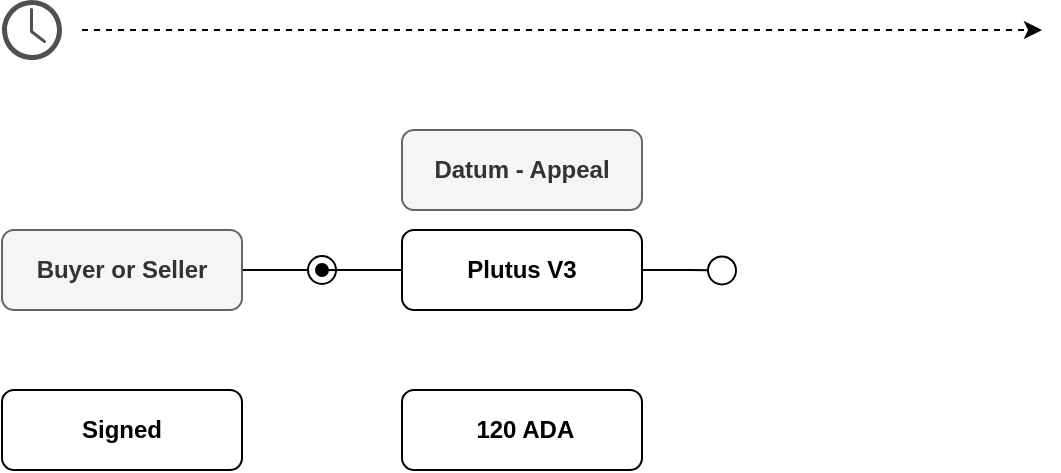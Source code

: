 <mxfile version="24.7.17">
  <diagram name="Página-1" id="xfp4CT7QemaBQYsnA7hu">
    <mxGraphModel dx="1434" dy="820" grid="1" gridSize="10" guides="1" tooltips="1" connect="1" arrows="1" fold="1" page="1" pageScale="1" pageWidth="827" pageHeight="1169" math="0" shadow="0">
      <root>
        <mxCell id="0" />
        <mxCell id="1" parent="0" />
        <mxCell id="7Lh0Hz3y1n6FYCdU4KUs-1" value="&lt;b&gt;Datum - Appeal&lt;/b&gt;" style="rounded=1;whiteSpace=wrap;html=1;fillColor=#f5f5f5;fontColor=#333333;strokeColor=#666666;" parent="1" vertex="1">
          <mxGeometry x="280" y="190" width="120" height="40" as="geometry" />
        </mxCell>
        <mxCell id="7Lh0Hz3y1n6FYCdU4KUs-13" style="edgeStyle=orthogonalEdgeStyle;rounded=0;orthogonalLoop=1;jettySize=auto;html=1;exitX=1;exitY=0.5;exitDx=0;exitDy=0;endArrow=circle;endFill=0;" parent="1" source="7Lh0Hz3y1n6FYCdU4KUs-4" edge="1">
          <mxGeometry relative="1" as="geometry">
            <mxPoint x="248" y="260" as="targetPoint" />
            <mxPoint x="203" y="260" as="sourcePoint" />
          </mxGeometry>
        </mxCell>
        <mxCell id="7Lh0Hz3y1n6FYCdU4KUs-4" value="&lt;b&gt;Buyer or Seller&lt;/b&gt;" style="rounded=1;whiteSpace=wrap;html=1;fillColor=#f5f5f5;fontColor=#333333;strokeColor=#666666;" parent="1" vertex="1">
          <mxGeometry x="80" y="240" width="120" height="40" as="geometry" />
        </mxCell>
        <mxCell id="7Lh0Hz3y1n6FYCdU4KUs-9" style="edgeStyle=orthogonalEdgeStyle;rounded=0;orthogonalLoop=1;jettySize=auto;html=1;exitX=0;exitY=0.5;exitDx=0;exitDy=0;startArrow=none;startFill=0;endArrow=oval;endFill=1;" parent="1" source="7Lh0Hz3y1n6FYCdU4KUs-6" edge="1">
          <mxGeometry relative="1" as="geometry">
            <mxPoint x="240" y="260" as="targetPoint" />
          </mxGeometry>
        </mxCell>
        <mxCell id="7Lh0Hz3y1n6FYCdU4KUs-14" style="edgeStyle=orthogonalEdgeStyle;rounded=0;orthogonalLoop=1;jettySize=auto;html=1;exitX=1;exitY=0.5;exitDx=0;exitDy=0;endArrow=circle;endFill=0;" parent="1" source="7Lh0Hz3y1n6FYCdU4KUs-6" edge="1">
          <mxGeometry relative="1" as="geometry">
            <mxPoint x="448" y="260.333" as="targetPoint" />
            <mxPoint x="403" y="260.32" as="sourcePoint" />
          </mxGeometry>
        </mxCell>
        <mxCell id="7Lh0Hz3y1n6FYCdU4KUs-6" value="&lt;b&gt;Plutus V3&lt;/b&gt;" style="rounded=1;whiteSpace=wrap;html=1;" parent="1" vertex="1">
          <mxGeometry x="280" y="240" width="120" height="40" as="geometry" />
        </mxCell>
        <mxCell id="7Lh0Hz3y1n6FYCdU4KUs-12" value="&lt;b&gt;&amp;nbsp;120 ADA&lt;/b&gt;" style="rounded=1;whiteSpace=wrap;html=1;" parent="1" vertex="1">
          <mxGeometry x="280" y="320" width="120" height="40" as="geometry" />
        </mxCell>
        <mxCell id="7Lh0Hz3y1n6FYCdU4KUs-15" value="" style="sketch=0;pointerEvents=1;shadow=0;dashed=0;html=1;strokeColor=none;fillColor=#505050;labelPosition=center;verticalLabelPosition=bottom;verticalAlign=top;outlineConnect=0;align=center;shape=mxgraph.office.concepts.clock;" parent="1" vertex="1">
          <mxGeometry x="80" y="125" width="30" height="30" as="geometry" />
        </mxCell>
        <mxCell id="7Lh0Hz3y1n6FYCdU4KUs-16" value="" style="endArrow=classic;html=1;rounded=0;dashed=1;" parent="1" edge="1">
          <mxGeometry width="50" height="50" relative="1" as="geometry">
            <mxPoint x="120" y="140" as="sourcePoint" />
            <mxPoint x="600" y="140" as="targetPoint" />
          </mxGeometry>
        </mxCell>
        <mxCell id="q_ltXLUKzTU_g8hVxN4S-2" value="&lt;b&gt;Signed&lt;/b&gt;" style="rounded=1;whiteSpace=wrap;html=1;" vertex="1" parent="1">
          <mxGeometry x="80" y="320" width="120" height="40" as="geometry" />
        </mxCell>
      </root>
    </mxGraphModel>
  </diagram>
</mxfile>
